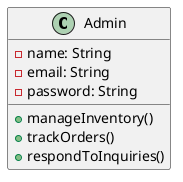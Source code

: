 @startuml
class Admin {
  - name: String
  - email: String
  - password: String
  + manageInventory()
  + trackOrders()
  + respondToInquiries()
}
@enduml